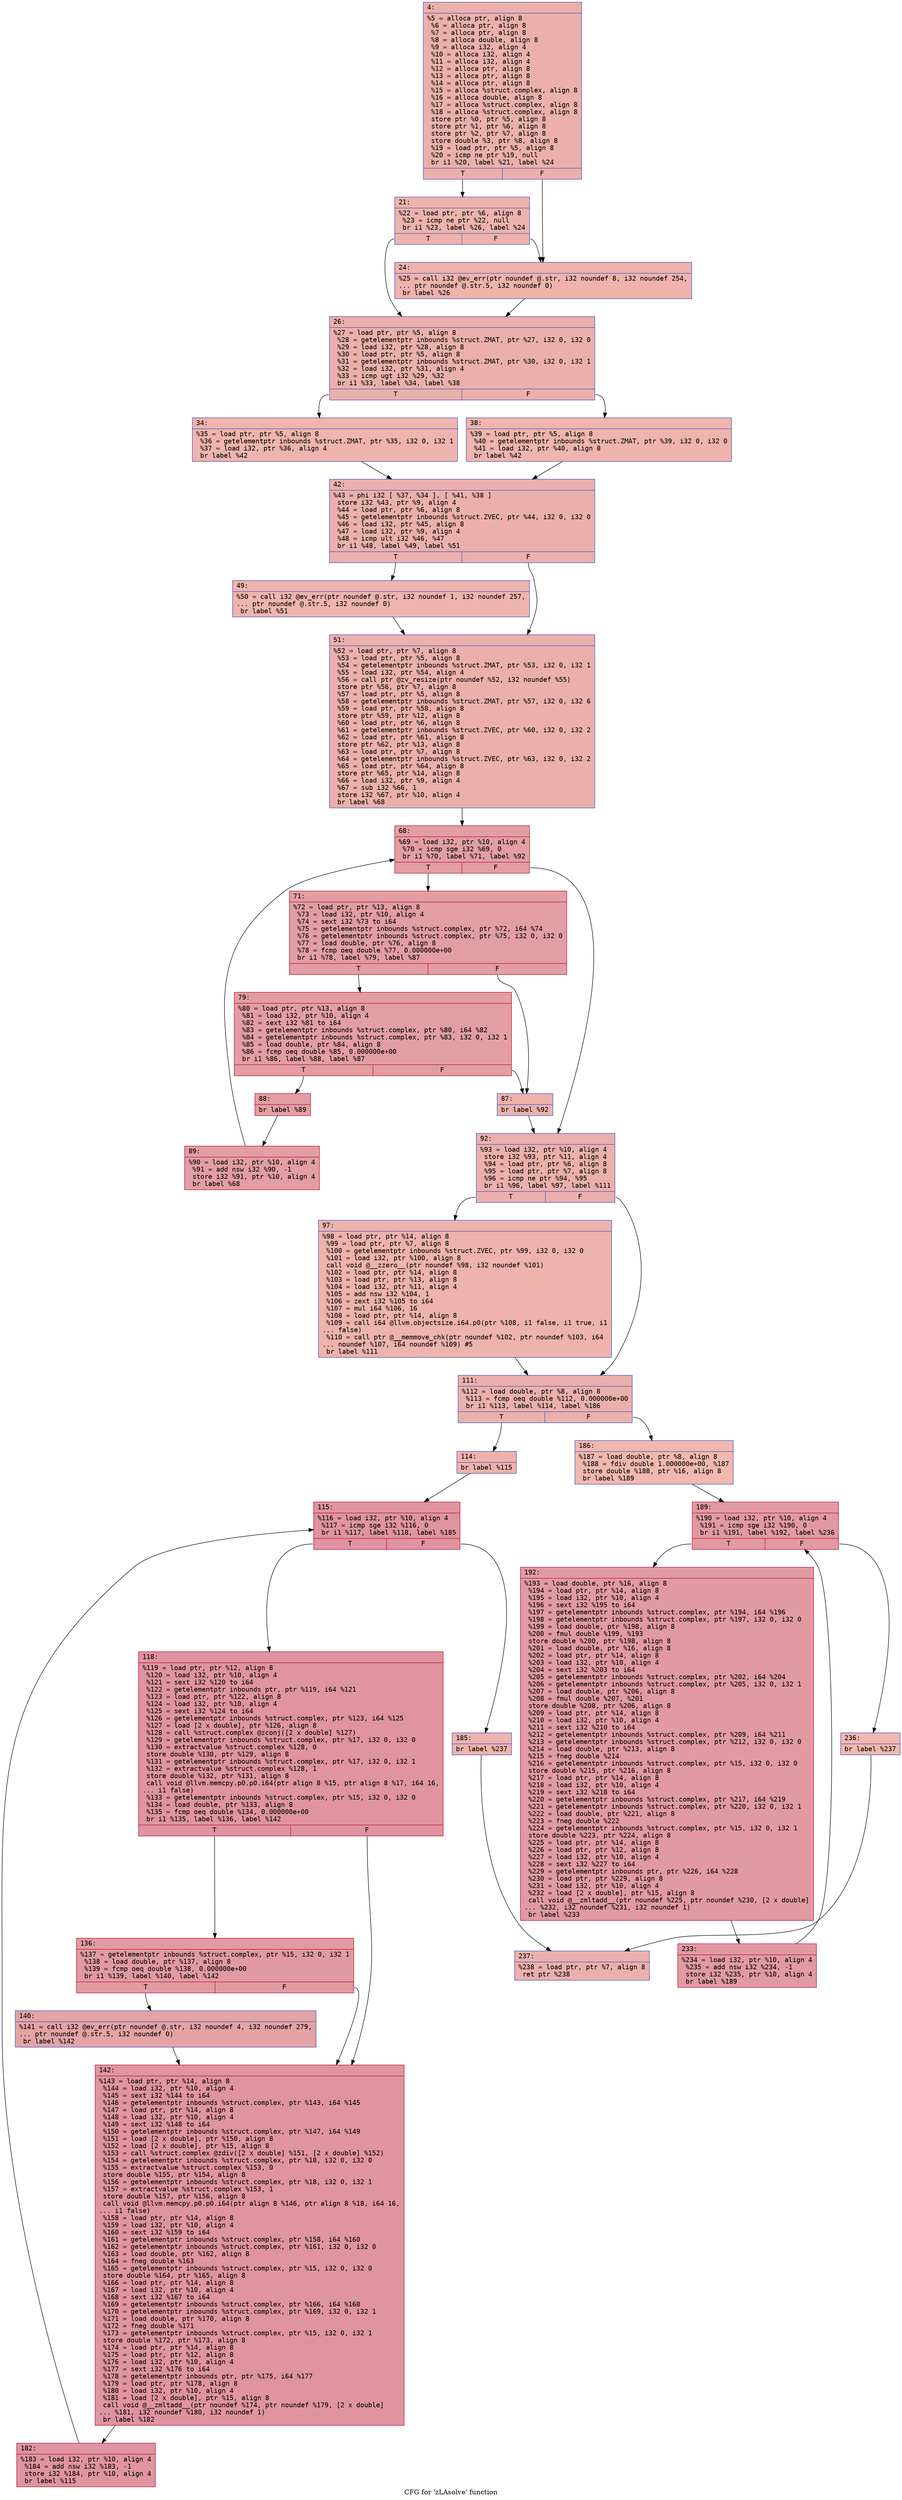 digraph "CFG for 'zLAsolve' function" {
	label="CFG for 'zLAsolve' function";

	Node0x600001c84500 [shape=record,color="#3d50c3ff", style=filled, fillcolor="#d24b4070" fontname="Courier",label="{4:\l|  %5 = alloca ptr, align 8\l  %6 = alloca ptr, align 8\l  %7 = alloca ptr, align 8\l  %8 = alloca double, align 8\l  %9 = alloca i32, align 4\l  %10 = alloca i32, align 4\l  %11 = alloca i32, align 4\l  %12 = alloca ptr, align 8\l  %13 = alloca ptr, align 8\l  %14 = alloca ptr, align 8\l  %15 = alloca %struct.complex, align 8\l  %16 = alloca double, align 8\l  %17 = alloca %struct.complex, align 8\l  %18 = alloca %struct.complex, align 8\l  store ptr %0, ptr %5, align 8\l  store ptr %1, ptr %6, align 8\l  store ptr %2, ptr %7, align 8\l  store double %3, ptr %8, align 8\l  %19 = load ptr, ptr %5, align 8\l  %20 = icmp ne ptr %19, null\l  br i1 %20, label %21, label %24\l|{<s0>T|<s1>F}}"];
	Node0x600001c84500:s0 -> Node0x600001c84550[tooltip="4 -> 21\nProbability 62.50%" ];
	Node0x600001c84500:s1 -> Node0x600001c845a0[tooltip="4 -> 24\nProbability 37.50%" ];
	Node0x600001c84550 [shape=record,color="#3d50c3ff", style=filled, fillcolor="#d6524470" fontname="Courier",label="{21:\l|  %22 = load ptr, ptr %6, align 8\l  %23 = icmp ne ptr %22, null\l  br i1 %23, label %26, label %24\l|{<s0>T|<s1>F}}"];
	Node0x600001c84550:s0 -> Node0x600001c845f0[tooltip="21 -> 26\nProbability 62.50%" ];
	Node0x600001c84550:s1 -> Node0x600001c845a0[tooltip="21 -> 24\nProbability 37.50%" ];
	Node0x600001c845a0 [shape=record,color="#3d50c3ff", style=filled, fillcolor="#d6524470" fontname="Courier",label="{24:\l|  %25 = call i32 @ev_err(ptr noundef @.str, i32 noundef 8, i32 noundef 254,\l... ptr noundef @.str.5, i32 noundef 0)\l  br label %26\l}"];
	Node0x600001c845a0 -> Node0x600001c845f0[tooltip="24 -> 26\nProbability 100.00%" ];
	Node0x600001c845f0 [shape=record,color="#3d50c3ff", style=filled, fillcolor="#d24b4070" fontname="Courier",label="{26:\l|  %27 = load ptr, ptr %5, align 8\l  %28 = getelementptr inbounds %struct.ZMAT, ptr %27, i32 0, i32 0\l  %29 = load i32, ptr %28, align 8\l  %30 = load ptr, ptr %5, align 8\l  %31 = getelementptr inbounds %struct.ZMAT, ptr %30, i32 0, i32 1\l  %32 = load i32, ptr %31, align 4\l  %33 = icmp ugt i32 %29, %32\l  br i1 %33, label %34, label %38\l|{<s0>T|<s1>F}}"];
	Node0x600001c845f0:s0 -> Node0x600001c84640[tooltip="26 -> 34\nProbability 50.00%" ];
	Node0x600001c845f0:s1 -> Node0x600001c84690[tooltip="26 -> 38\nProbability 50.00%" ];
	Node0x600001c84640 [shape=record,color="#3d50c3ff", style=filled, fillcolor="#d8564670" fontname="Courier",label="{34:\l|  %35 = load ptr, ptr %5, align 8\l  %36 = getelementptr inbounds %struct.ZMAT, ptr %35, i32 0, i32 1\l  %37 = load i32, ptr %36, align 4\l  br label %42\l}"];
	Node0x600001c84640 -> Node0x600001c846e0[tooltip="34 -> 42\nProbability 100.00%" ];
	Node0x600001c84690 [shape=record,color="#3d50c3ff", style=filled, fillcolor="#d8564670" fontname="Courier",label="{38:\l|  %39 = load ptr, ptr %5, align 8\l  %40 = getelementptr inbounds %struct.ZMAT, ptr %39, i32 0, i32 0\l  %41 = load i32, ptr %40, align 8\l  br label %42\l}"];
	Node0x600001c84690 -> Node0x600001c846e0[tooltip="38 -> 42\nProbability 100.00%" ];
	Node0x600001c846e0 [shape=record,color="#3d50c3ff", style=filled, fillcolor="#d24b4070" fontname="Courier",label="{42:\l|  %43 = phi i32 [ %37, %34 ], [ %41, %38 ]\l  store i32 %43, ptr %9, align 4\l  %44 = load ptr, ptr %6, align 8\l  %45 = getelementptr inbounds %struct.ZVEC, ptr %44, i32 0, i32 0\l  %46 = load i32, ptr %45, align 8\l  %47 = load i32, ptr %9, align 4\l  %48 = icmp ult i32 %46, %47\l  br i1 %48, label %49, label %51\l|{<s0>T|<s1>F}}"];
	Node0x600001c846e0:s0 -> Node0x600001c84730[tooltip="42 -> 49\nProbability 50.00%" ];
	Node0x600001c846e0:s1 -> Node0x600001c84780[tooltip="42 -> 51\nProbability 50.00%" ];
	Node0x600001c84730 [shape=record,color="#3d50c3ff", style=filled, fillcolor="#d8564670" fontname="Courier",label="{49:\l|  %50 = call i32 @ev_err(ptr noundef @.str, i32 noundef 1, i32 noundef 257,\l... ptr noundef @.str.5, i32 noundef 0)\l  br label %51\l}"];
	Node0x600001c84730 -> Node0x600001c84780[tooltip="49 -> 51\nProbability 100.00%" ];
	Node0x600001c84780 [shape=record,color="#3d50c3ff", style=filled, fillcolor="#d24b4070" fontname="Courier",label="{51:\l|  %52 = load ptr, ptr %7, align 8\l  %53 = load ptr, ptr %5, align 8\l  %54 = getelementptr inbounds %struct.ZMAT, ptr %53, i32 0, i32 1\l  %55 = load i32, ptr %54, align 4\l  %56 = call ptr @zv_resize(ptr noundef %52, i32 noundef %55)\l  store ptr %56, ptr %7, align 8\l  %57 = load ptr, ptr %5, align 8\l  %58 = getelementptr inbounds %struct.ZMAT, ptr %57, i32 0, i32 6\l  %59 = load ptr, ptr %58, align 8\l  store ptr %59, ptr %12, align 8\l  %60 = load ptr, ptr %6, align 8\l  %61 = getelementptr inbounds %struct.ZVEC, ptr %60, i32 0, i32 2\l  %62 = load ptr, ptr %61, align 8\l  store ptr %62, ptr %13, align 8\l  %63 = load ptr, ptr %7, align 8\l  %64 = getelementptr inbounds %struct.ZVEC, ptr %63, i32 0, i32 2\l  %65 = load ptr, ptr %64, align 8\l  store ptr %65, ptr %14, align 8\l  %66 = load i32, ptr %9, align 4\l  %67 = sub i32 %66, 1\l  store i32 %67, ptr %10, align 4\l  br label %68\l}"];
	Node0x600001c84780 -> Node0x600001c847d0[tooltip="51 -> 68\nProbability 100.00%" ];
	Node0x600001c847d0 [shape=record,color="#b70d28ff", style=filled, fillcolor="#be242e70" fontname="Courier",label="{68:\l|  %69 = load i32, ptr %10, align 4\l  %70 = icmp sge i32 %69, 0\l  br i1 %70, label %71, label %92\l|{<s0>T|<s1>F}}"];
	Node0x600001c847d0:s0 -> Node0x600001c84820[tooltip="68 -> 71\nProbability 96.88%" ];
	Node0x600001c847d0:s1 -> Node0x600001c849b0[tooltip="68 -> 92\nProbability 3.12%" ];
	Node0x600001c84820 [shape=record,color="#b70d28ff", style=filled, fillcolor="#be242e70" fontname="Courier",label="{71:\l|  %72 = load ptr, ptr %13, align 8\l  %73 = load i32, ptr %10, align 4\l  %74 = sext i32 %73 to i64\l  %75 = getelementptr inbounds %struct.complex, ptr %72, i64 %74\l  %76 = getelementptr inbounds %struct.complex, ptr %75, i32 0, i32 0\l  %77 = load double, ptr %76, align 8\l  %78 = fcmp oeq double %77, 0.000000e+00\l  br i1 %78, label %79, label %87\l|{<s0>T|<s1>F}}"];
	Node0x600001c84820:s0 -> Node0x600001c84870[tooltip="71 -> 79\nProbability 96.88%" ];
	Node0x600001c84820:s1 -> Node0x600001c848c0[tooltip="71 -> 87\nProbability 3.12%" ];
	Node0x600001c84870 [shape=record,color="#b70d28ff", style=filled, fillcolor="#be242e70" fontname="Courier",label="{79:\l|  %80 = load ptr, ptr %13, align 8\l  %81 = load i32, ptr %10, align 4\l  %82 = sext i32 %81 to i64\l  %83 = getelementptr inbounds %struct.complex, ptr %80, i64 %82\l  %84 = getelementptr inbounds %struct.complex, ptr %83, i32 0, i32 1\l  %85 = load double, ptr %84, align 8\l  %86 = fcmp oeq double %85, 0.000000e+00\l  br i1 %86, label %88, label %87\l|{<s0>T|<s1>F}}"];
	Node0x600001c84870:s0 -> Node0x600001c84910[tooltip="79 -> 88\nProbability 96.88%" ];
	Node0x600001c84870:s1 -> Node0x600001c848c0[tooltip="79 -> 87\nProbability 3.12%" ];
	Node0x600001c848c0 [shape=record,color="#3d50c3ff", style=filled, fillcolor="#d6524470" fontname="Courier",label="{87:\l|  br label %92\l}"];
	Node0x600001c848c0 -> Node0x600001c849b0[tooltip="87 -> 92\nProbability 100.00%" ];
	Node0x600001c84910 [shape=record,color="#b70d28ff", style=filled, fillcolor="#be242e70" fontname="Courier",label="{88:\l|  br label %89\l}"];
	Node0x600001c84910 -> Node0x600001c84960[tooltip="88 -> 89\nProbability 100.00%" ];
	Node0x600001c84960 [shape=record,color="#b70d28ff", style=filled, fillcolor="#be242e70" fontname="Courier",label="{89:\l|  %90 = load i32, ptr %10, align 4\l  %91 = add nsw i32 %90, -1\l  store i32 %91, ptr %10, align 4\l  br label %68\l}"];
	Node0x600001c84960 -> Node0x600001c847d0[tooltip="89 -> 68\nProbability 100.00%" ];
	Node0x600001c849b0 [shape=record,color="#3d50c3ff", style=filled, fillcolor="#d24b4070" fontname="Courier",label="{92:\l|  %93 = load i32, ptr %10, align 4\l  store i32 %93, ptr %11, align 4\l  %94 = load ptr, ptr %6, align 8\l  %95 = load ptr, ptr %7, align 8\l  %96 = icmp ne ptr %94, %95\l  br i1 %96, label %97, label %111\l|{<s0>T|<s1>F}}"];
	Node0x600001c849b0:s0 -> Node0x600001c84a00[tooltip="92 -> 97\nProbability 62.50%" ];
	Node0x600001c849b0:s1 -> Node0x600001c84a50[tooltip="92 -> 111\nProbability 37.50%" ];
	Node0x600001c84a00 [shape=record,color="#3d50c3ff", style=filled, fillcolor="#d6524470" fontname="Courier",label="{97:\l|  %98 = load ptr, ptr %14, align 8\l  %99 = load ptr, ptr %7, align 8\l  %100 = getelementptr inbounds %struct.ZVEC, ptr %99, i32 0, i32 0\l  %101 = load i32, ptr %100, align 8\l  call void @__zzero__(ptr noundef %98, i32 noundef %101)\l  %102 = load ptr, ptr %14, align 8\l  %103 = load ptr, ptr %13, align 8\l  %104 = load i32, ptr %11, align 4\l  %105 = add nsw i32 %104, 1\l  %106 = zext i32 %105 to i64\l  %107 = mul i64 %106, 16\l  %108 = load ptr, ptr %14, align 8\l  %109 = call i64 @llvm.objectsize.i64.p0(ptr %108, i1 false, i1 true, i1\l... false)\l  %110 = call ptr @__memmove_chk(ptr noundef %102, ptr noundef %103, i64\l... noundef %107, i64 noundef %109) #5\l  br label %111\l}"];
	Node0x600001c84a00 -> Node0x600001c84a50[tooltip="97 -> 111\nProbability 100.00%" ];
	Node0x600001c84a50 [shape=record,color="#3d50c3ff", style=filled, fillcolor="#d24b4070" fontname="Courier",label="{111:\l|  %112 = load double, ptr %8, align 8\l  %113 = fcmp oeq double %112, 0.000000e+00\l  br i1 %113, label %114, label %186\l|{<s0>T|<s1>F}}"];
	Node0x600001c84a50:s0 -> Node0x600001c84aa0[tooltip="111 -> 114\nProbability 62.50%" ];
	Node0x600001c84a50:s1 -> Node0x600001c84d20[tooltip="111 -> 186\nProbability 37.50%" ];
	Node0x600001c84aa0 [shape=record,color="#3d50c3ff", style=filled, fillcolor="#d6524470" fontname="Courier",label="{114:\l|  br label %115\l}"];
	Node0x600001c84aa0 -> Node0x600001c84af0[tooltip="114 -> 115\nProbability 100.00%" ];
	Node0x600001c84af0 [shape=record,color="#b70d28ff", style=filled, fillcolor="#b70d2870" fontname="Courier",label="{115:\l|  %116 = load i32, ptr %10, align 4\l  %117 = icmp sge i32 %116, 0\l  br i1 %117, label %118, label %185\l|{<s0>T|<s1>F}}"];
	Node0x600001c84af0:s0 -> Node0x600001c84b40[tooltip="115 -> 118\nProbability 96.88%" ];
	Node0x600001c84af0:s1 -> Node0x600001c84cd0[tooltip="115 -> 185\nProbability 3.12%" ];
	Node0x600001c84b40 [shape=record,color="#b70d28ff", style=filled, fillcolor="#b70d2870" fontname="Courier",label="{118:\l|  %119 = load ptr, ptr %12, align 8\l  %120 = load i32, ptr %10, align 4\l  %121 = sext i32 %120 to i64\l  %122 = getelementptr inbounds ptr, ptr %119, i64 %121\l  %123 = load ptr, ptr %122, align 8\l  %124 = load i32, ptr %10, align 4\l  %125 = sext i32 %124 to i64\l  %126 = getelementptr inbounds %struct.complex, ptr %123, i64 %125\l  %127 = load [2 x double], ptr %126, align 8\l  %128 = call %struct.complex @zconj([2 x double] %127)\l  %129 = getelementptr inbounds %struct.complex, ptr %17, i32 0, i32 0\l  %130 = extractvalue %struct.complex %128, 0\l  store double %130, ptr %129, align 8\l  %131 = getelementptr inbounds %struct.complex, ptr %17, i32 0, i32 1\l  %132 = extractvalue %struct.complex %128, 1\l  store double %132, ptr %131, align 8\l  call void @llvm.memcpy.p0.p0.i64(ptr align 8 %15, ptr align 8 %17, i64 16,\l... i1 false)\l  %133 = getelementptr inbounds %struct.complex, ptr %15, i32 0, i32 0\l  %134 = load double, ptr %133, align 8\l  %135 = fcmp oeq double %134, 0.000000e+00\l  br i1 %135, label %136, label %142\l|{<s0>T|<s1>F}}"];
	Node0x600001c84b40:s0 -> Node0x600001c84b90[tooltip="118 -> 136\nProbability 62.50%" ];
	Node0x600001c84b40:s1 -> Node0x600001c84c30[tooltip="118 -> 142\nProbability 37.50%" ];
	Node0x600001c84b90 [shape=record,color="#b70d28ff", style=filled, fillcolor="#bb1b2c70" fontname="Courier",label="{136:\l|  %137 = getelementptr inbounds %struct.complex, ptr %15, i32 0, i32 1\l  %138 = load double, ptr %137, align 8\l  %139 = fcmp oeq double %138, 0.000000e+00\l  br i1 %139, label %140, label %142\l|{<s0>T|<s1>F}}"];
	Node0x600001c84b90:s0 -> Node0x600001c84be0[tooltip="136 -> 140\nProbability 62.50%" ];
	Node0x600001c84b90:s1 -> Node0x600001c84c30[tooltip="136 -> 142\nProbability 37.50%" ];
	Node0x600001c84be0 [shape=record,color="#3d50c3ff", style=filled, fillcolor="#c32e3170" fontname="Courier",label="{140:\l|  %141 = call i32 @ev_err(ptr noundef @.str, i32 noundef 4, i32 noundef 279,\l... ptr noundef @.str.5, i32 noundef 0)\l  br label %142\l}"];
	Node0x600001c84be0 -> Node0x600001c84c30[tooltip="140 -> 142\nProbability 100.00%" ];
	Node0x600001c84c30 [shape=record,color="#b70d28ff", style=filled, fillcolor="#b70d2870" fontname="Courier",label="{142:\l|  %143 = load ptr, ptr %14, align 8\l  %144 = load i32, ptr %10, align 4\l  %145 = sext i32 %144 to i64\l  %146 = getelementptr inbounds %struct.complex, ptr %143, i64 %145\l  %147 = load ptr, ptr %14, align 8\l  %148 = load i32, ptr %10, align 4\l  %149 = sext i32 %148 to i64\l  %150 = getelementptr inbounds %struct.complex, ptr %147, i64 %149\l  %151 = load [2 x double], ptr %150, align 8\l  %152 = load [2 x double], ptr %15, align 8\l  %153 = call %struct.complex @zdiv([2 x double] %151, [2 x double] %152)\l  %154 = getelementptr inbounds %struct.complex, ptr %18, i32 0, i32 0\l  %155 = extractvalue %struct.complex %153, 0\l  store double %155, ptr %154, align 8\l  %156 = getelementptr inbounds %struct.complex, ptr %18, i32 0, i32 1\l  %157 = extractvalue %struct.complex %153, 1\l  store double %157, ptr %156, align 8\l  call void @llvm.memcpy.p0.p0.i64(ptr align 8 %146, ptr align 8 %18, i64 16,\l... i1 false)\l  %158 = load ptr, ptr %14, align 8\l  %159 = load i32, ptr %10, align 4\l  %160 = sext i32 %159 to i64\l  %161 = getelementptr inbounds %struct.complex, ptr %158, i64 %160\l  %162 = getelementptr inbounds %struct.complex, ptr %161, i32 0, i32 0\l  %163 = load double, ptr %162, align 8\l  %164 = fneg double %163\l  %165 = getelementptr inbounds %struct.complex, ptr %15, i32 0, i32 0\l  store double %164, ptr %165, align 8\l  %166 = load ptr, ptr %14, align 8\l  %167 = load i32, ptr %10, align 4\l  %168 = sext i32 %167 to i64\l  %169 = getelementptr inbounds %struct.complex, ptr %166, i64 %168\l  %170 = getelementptr inbounds %struct.complex, ptr %169, i32 0, i32 1\l  %171 = load double, ptr %170, align 8\l  %172 = fneg double %171\l  %173 = getelementptr inbounds %struct.complex, ptr %15, i32 0, i32 1\l  store double %172, ptr %173, align 8\l  %174 = load ptr, ptr %14, align 8\l  %175 = load ptr, ptr %12, align 8\l  %176 = load i32, ptr %10, align 4\l  %177 = sext i32 %176 to i64\l  %178 = getelementptr inbounds ptr, ptr %175, i64 %177\l  %179 = load ptr, ptr %178, align 8\l  %180 = load i32, ptr %10, align 4\l  %181 = load [2 x double], ptr %15, align 8\l  call void @__zmltadd__(ptr noundef %174, ptr noundef %179, [2 x double]\l... %181, i32 noundef %180, i32 noundef 1)\l  br label %182\l}"];
	Node0x600001c84c30 -> Node0x600001c84c80[tooltip="142 -> 182\nProbability 100.00%" ];
	Node0x600001c84c80 [shape=record,color="#b70d28ff", style=filled, fillcolor="#b70d2870" fontname="Courier",label="{182:\l|  %183 = load i32, ptr %10, align 4\l  %184 = add nsw i32 %183, -1\l  store i32 %184, ptr %10, align 4\l  br label %115\l}"];
	Node0x600001c84c80 -> Node0x600001c84af0[tooltip="182 -> 115\nProbability 100.00%" ];
	Node0x600001c84cd0 [shape=record,color="#3d50c3ff", style=filled, fillcolor="#d6524470" fontname="Courier",label="{185:\l|  br label %237\l}"];
	Node0x600001c84cd0 -> Node0x600001c84eb0[tooltip="185 -> 237\nProbability 100.00%" ];
	Node0x600001c84d20 [shape=record,color="#3d50c3ff", style=filled, fillcolor="#dc5d4a70" fontname="Courier",label="{186:\l|  %187 = load double, ptr %8, align 8\l  %188 = fdiv double 1.000000e+00, %187\l  store double %188, ptr %16, align 8\l  br label %189\l}"];
	Node0x600001c84d20 -> Node0x600001c84d70[tooltip="186 -> 189\nProbability 100.00%" ];
	Node0x600001c84d70 [shape=record,color="#b70d28ff", style=filled, fillcolor="#bb1b2c70" fontname="Courier",label="{189:\l|  %190 = load i32, ptr %10, align 4\l  %191 = icmp sge i32 %190, 0\l  br i1 %191, label %192, label %236\l|{<s0>T|<s1>F}}"];
	Node0x600001c84d70:s0 -> Node0x600001c84dc0[tooltip="189 -> 192\nProbability 96.88%" ];
	Node0x600001c84d70:s1 -> Node0x600001c84e60[tooltip="189 -> 236\nProbability 3.12%" ];
	Node0x600001c84dc0 [shape=record,color="#b70d28ff", style=filled, fillcolor="#bb1b2c70" fontname="Courier",label="{192:\l|  %193 = load double, ptr %16, align 8\l  %194 = load ptr, ptr %14, align 8\l  %195 = load i32, ptr %10, align 4\l  %196 = sext i32 %195 to i64\l  %197 = getelementptr inbounds %struct.complex, ptr %194, i64 %196\l  %198 = getelementptr inbounds %struct.complex, ptr %197, i32 0, i32 0\l  %199 = load double, ptr %198, align 8\l  %200 = fmul double %199, %193\l  store double %200, ptr %198, align 8\l  %201 = load double, ptr %16, align 8\l  %202 = load ptr, ptr %14, align 8\l  %203 = load i32, ptr %10, align 4\l  %204 = sext i32 %203 to i64\l  %205 = getelementptr inbounds %struct.complex, ptr %202, i64 %204\l  %206 = getelementptr inbounds %struct.complex, ptr %205, i32 0, i32 1\l  %207 = load double, ptr %206, align 8\l  %208 = fmul double %207, %201\l  store double %208, ptr %206, align 8\l  %209 = load ptr, ptr %14, align 8\l  %210 = load i32, ptr %10, align 4\l  %211 = sext i32 %210 to i64\l  %212 = getelementptr inbounds %struct.complex, ptr %209, i64 %211\l  %213 = getelementptr inbounds %struct.complex, ptr %212, i32 0, i32 0\l  %214 = load double, ptr %213, align 8\l  %215 = fneg double %214\l  %216 = getelementptr inbounds %struct.complex, ptr %15, i32 0, i32 0\l  store double %215, ptr %216, align 8\l  %217 = load ptr, ptr %14, align 8\l  %218 = load i32, ptr %10, align 4\l  %219 = sext i32 %218 to i64\l  %220 = getelementptr inbounds %struct.complex, ptr %217, i64 %219\l  %221 = getelementptr inbounds %struct.complex, ptr %220, i32 0, i32 1\l  %222 = load double, ptr %221, align 8\l  %223 = fneg double %222\l  %224 = getelementptr inbounds %struct.complex, ptr %15, i32 0, i32 1\l  store double %223, ptr %224, align 8\l  %225 = load ptr, ptr %14, align 8\l  %226 = load ptr, ptr %12, align 8\l  %227 = load i32, ptr %10, align 4\l  %228 = sext i32 %227 to i64\l  %229 = getelementptr inbounds ptr, ptr %226, i64 %228\l  %230 = load ptr, ptr %229, align 8\l  %231 = load i32, ptr %10, align 4\l  %232 = load [2 x double], ptr %15, align 8\l  call void @__zmltadd__(ptr noundef %225, ptr noundef %230, [2 x double]\l... %232, i32 noundef %231, i32 noundef 1)\l  br label %233\l}"];
	Node0x600001c84dc0 -> Node0x600001c84e10[tooltip="192 -> 233\nProbability 100.00%" ];
	Node0x600001c84e10 [shape=record,color="#b70d28ff", style=filled, fillcolor="#bb1b2c70" fontname="Courier",label="{233:\l|  %234 = load i32, ptr %10, align 4\l  %235 = add nsw i32 %234, -1\l  store i32 %235, ptr %10, align 4\l  br label %189\l}"];
	Node0x600001c84e10 -> Node0x600001c84d70[tooltip="233 -> 189\nProbability 100.00%" ];
	Node0x600001c84e60 [shape=record,color="#3d50c3ff", style=filled, fillcolor="#dc5d4a70" fontname="Courier",label="{236:\l|  br label %237\l}"];
	Node0x600001c84e60 -> Node0x600001c84eb0[tooltip="236 -> 237\nProbability 100.00%" ];
	Node0x600001c84eb0 [shape=record,color="#3d50c3ff", style=filled, fillcolor="#d24b4070" fontname="Courier",label="{237:\l|  %238 = load ptr, ptr %7, align 8\l  ret ptr %238\l}"];
}
